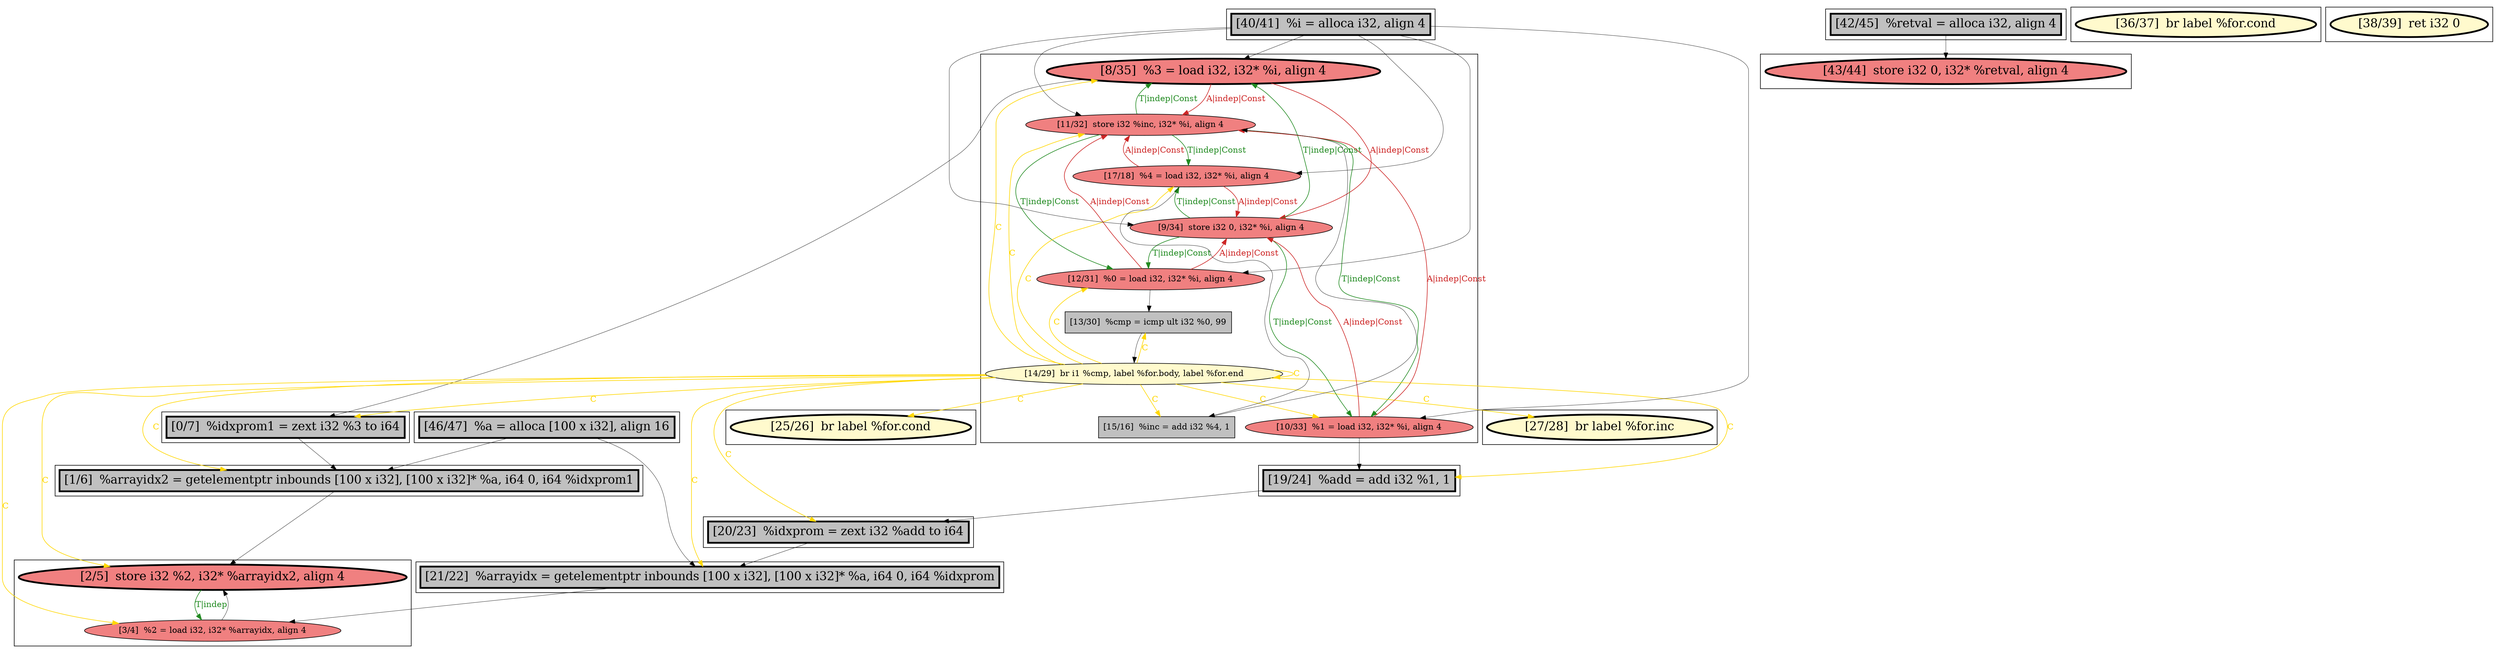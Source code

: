
digraph G {



node95->node96 [style=solid,color=firebrick3,label="A|indep|Const",penwidth=1.0,fontcolor=firebrick3 ]
node96->node95 [style=solid,color=forestgreen,label="T|indep|Const",penwidth=1.0,fontcolor=forestgreen ]
node99->node98 [style=solid,color=black,label="",penwidth=0.5,fontcolor=black ]
node93->node96 [style=solid,color=firebrick3,label="A|indep|Const",penwidth=1.0,fontcolor=firebrick3 ]
node98->node102 [style=solid,color=gold,label="C",penwidth=1.0,fontcolor=gold ]
node95->node87 [style=solid,color=black,label="",penwidth=0.5,fontcolor=black ]
node107->node95 [style=solid,color=black,label="",penwidth=0.5,fontcolor=black ]
node93->node99 [style=solid,color=black,label="",penwidth=0.5,fontcolor=black ]
node94->node93 [style=solid,color=forestgreen,label="T|indep|Const",penwidth=1.0,fontcolor=forestgreen ]
node93->node94 [style=solid,color=firebrick3,label="A|indep|Const",penwidth=1.0,fontcolor=firebrick3 ]
node94->node92 [style=solid,color=forestgreen,label="T|indep|Const",penwidth=1.0,fontcolor=forestgreen ]
node103->node104 [style=solid,color=black,label="",penwidth=0.5,fontcolor=black ]
node98->node93 [style=solid,color=gold,label="C",penwidth=1.0,fontcolor=gold ]
node96->node93 [style=solid,color=forestgreen,label="T|indep|Const",penwidth=1.0,fontcolor=forestgreen ]
node105->node88 [style=solid,color=black,label="",penwidth=0.5,fontcolor=black ]
node97->node91 [style=solid,color=black,label="",penwidth=0.5,fontcolor=black ]
node107->node94 [style=solid,color=black,label="",penwidth=0.5,fontcolor=black ]
node97->node96 [style=solid,color=firebrick3,label="A|indep|Const",penwidth=1.0,fontcolor=firebrick3 ]
node98->node109 [style=solid,color=gold,label="C",penwidth=1.0,fontcolor=gold ]
node98->node97 [style=solid,color=gold,label="C",penwidth=1.0,fontcolor=gold ]
node94->node97 [style=solid,color=forestgreen,label="T|indep|Const",penwidth=1.0,fontcolor=forestgreen ]
node98->node105 [style=solid,color=gold,label="C",penwidth=1.0,fontcolor=gold ]
node98->node87 [style=solid,color=gold,label="C",penwidth=1.0,fontcolor=gold ]
node98->node101 [style=solid,color=gold,label="C",penwidth=1.0,fontcolor=gold ]
node103->node88 [style=solid,color=black,label="",penwidth=0.5,fontcolor=black ]
node97->node94 [style=solid,color=firebrick3,label="A|indep|Const",penwidth=1.0,fontcolor=firebrick3 ]
node98->node96 [style=solid,color=gold,label="C",penwidth=1.0,fontcolor=gold ]
node98->node89 [style=solid,color=gold,label="C",penwidth=1.0,fontcolor=gold ]
node94->node95 [style=solid,color=forestgreen,label="T|indep|Const",penwidth=1.0,fontcolor=forestgreen ]
node98->node98 [style=solid,color=gold,label="C",penwidth=1.0,fontcolor=gold ]
node88->node101 [style=solid,color=black,label="",penwidth=0.5,fontcolor=black ]
node98->node104 [style=solid,color=gold,label="C",penwidth=1.0,fontcolor=gold ]
node102->node101 [style=solid,color=forestgreen,label="T|indep",penwidth=1.0,fontcolor=forestgreen ]
node98->node88 [style=solid,color=gold,label="C",penwidth=1.0,fontcolor=gold ]
node101->node102 [style=solid,color=black,label="",penwidth=0.5,fontcolor=black ]
node107->node93 [style=solid,color=black,label="",penwidth=0.5,fontcolor=black ]
node107->node92 [style=solid,color=black,label="",penwidth=0.5,fontcolor=black ]
node109->node105 [style=solid,color=black,label="",penwidth=0.5,fontcolor=black ]
node98->node95 [style=solid,color=gold,label="C",penwidth=1.0,fontcolor=gold ]
node96->node92 [style=solid,color=forestgreen,label="T|indep|Const",penwidth=1.0,fontcolor=forestgreen ]
node92->node94 [style=solid,color=firebrick3,label="A|indep|Const",penwidth=1.0,fontcolor=firebrick3 ]
node87->node104 [style=solid,color=black,label="",penwidth=0.5,fontcolor=black ]
node92->node109 [style=solid,color=black,label="",penwidth=0.5,fontcolor=black ]
node107->node97 [style=solid,color=black,label="",penwidth=0.5,fontcolor=black ]
node107->node96 [style=solid,color=black,label="",penwidth=0.5,fontcolor=black ]
node104->node102 [style=solid,color=black,label="",penwidth=0.5,fontcolor=black ]
node98->node91 [style=solid,color=gold,label="C",penwidth=1.0,fontcolor=gold ]
node98->node90 [style=solid,color=gold,label="C",penwidth=1.0,fontcolor=gold ]
node96->node97 [style=solid,color=forestgreen,label="T|indep|Const",penwidth=1.0,fontcolor=forestgreen ]
node91->node96 [style=solid,color=black,label="",penwidth=0.5,fontcolor=black ]
node95->node94 [style=solid,color=firebrick3,label="A|indep|Const",penwidth=1.0,fontcolor=firebrick3 ]
node100->node106 [style=solid,color=black,label="",penwidth=0.5,fontcolor=black ]
node98->node99 [style=solid,color=gold,label="C",penwidth=1.0,fontcolor=gold ]
node98->node92 [style=solid,color=gold,label="C",penwidth=1.0,fontcolor=gold ]
node92->node96 [style=solid,color=firebrick3,label="A|indep|Const",penwidth=1.0,fontcolor=firebrick3 ]


subgraph cluster13 {


node109 [penwidth=3.0,fontsize=20,fillcolor=grey,label="[19/24]  %add = add i32 %1, 1",shape=rectangle,style=filled ]



}

subgraph cluster11 {


node107 [penwidth=3.0,fontsize=20,fillcolor=grey,label="[40/41]  %i = alloca i32, align 4",shape=rectangle,style=filled ]



}

subgraph cluster10 {


node106 [penwidth=3.0,fontsize=20,fillcolor=lightcoral,label="[43/44]  store i32 0, i32* %retval, align 4",shape=ellipse,style=filled ]



}

subgraph cluster9 {


node105 [penwidth=3.0,fontsize=20,fillcolor=grey,label="[20/23]  %idxprom = zext i32 %add to i64",shape=rectangle,style=filled ]



}

subgraph cluster8 {


node104 [penwidth=3.0,fontsize=20,fillcolor=grey,label="[1/6]  %arrayidx2 = getelementptr inbounds [100 x i32], [100 x i32]* %a, i64 0, i64 %idxprom1",shape=rectangle,style=filled ]



}

subgraph cluster7 {


node103 [penwidth=3.0,fontsize=20,fillcolor=grey,label="[46/47]  %a = alloca [100 x i32], align 16",shape=rectangle,style=filled ]



}

subgraph cluster14 {


node110 [penwidth=3.0,fontsize=20,fillcolor=lemonchiffon,label="[36/37]  br label %for.cond",shape=ellipse,style=filled ]



}

subgraph cluster6 {


node102 [penwidth=3.0,fontsize=20,fillcolor=lightcoral,label="[2/5]  store i32 %2, i32* %arrayidx2, align 4",shape=ellipse,style=filled ]
node101 [fillcolor=lightcoral,label="[3/4]  %2 = load i32, i32* %arrayidx, align 4",shape=ellipse,style=filled ]



}

subgraph cluster0 {


node87 [penwidth=3.0,fontsize=20,fillcolor=grey,label="[0/7]  %idxprom1 = zext i32 %3 to i64",shape=rectangle,style=filled ]



}

subgraph cluster12 {


node108 [penwidth=3.0,fontsize=20,fillcolor=lemonchiffon,label="[38/39]  ret i32 0",shape=ellipse,style=filled ]



}

subgraph cluster5 {


node100 [penwidth=3.0,fontsize=20,fillcolor=grey,label="[42/45]  %retval = alloca i32, align 4",shape=rectangle,style=filled ]



}

subgraph cluster1 {


node88 [penwidth=3.0,fontsize=20,fillcolor=grey,label="[21/22]  %arrayidx = getelementptr inbounds [100 x i32], [100 x i32]* %a, i64 0, i64 %idxprom",shape=rectangle,style=filled ]



}

subgraph cluster2 {


node89 [penwidth=3.0,fontsize=20,fillcolor=lemonchiffon,label="[25/26]  br label %for.cond",shape=ellipse,style=filled ]



}

subgraph cluster3 {


node90 [penwidth=3.0,fontsize=20,fillcolor=lemonchiffon,label="[27/28]  br label %for.inc",shape=ellipse,style=filled ]



}

subgraph cluster4 {


node92 [fillcolor=lightcoral,label="[10/33]  %1 = load i32, i32* %i, align 4",shape=ellipse,style=filled ]
node91 [fillcolor=grey,label="[15/16]  %inc = add i32 %4, 1",shape=rectangle,style=filled ]
node99 [fillcolor=grey,label="[13/30]  %cmp = icmp ult i32 %0, 99",shape=rectangle,style=filled ]
node98 [fillcolor=lemonchiffon,label="[14/29]  br i1 %cmp, label %for.body, label %for.end",shape=ellipse,style=filled ]
node95 [penwidth=3.0,fontsize=20,fillcolor=lightcoral,label="[8/35]  %3 = load i32, i32* %i, align 4",shape=ellipse,style=filled ]
node97 [fillcolor=lightcoral,label="[17/18]  %4 = load i32, i32* %i, align 4",shape=ellipse,style=filled ]
node96 [fillcolor=lightcoral,label="[11/32]  store i32 %inc, i32* %i, align 4",shape=ellipse,style=filled ]
node93 [fillcolor=lightcoral,label="[12/31]  %0 = load i32, i32* %i, align 4",shape=ellipse,style=filled ]
node94 [fillcolor=lightcoral,label="[9/34]  store i32 0, i32* %i, align 4",shape=ellipse,style=filled ]



}

}

